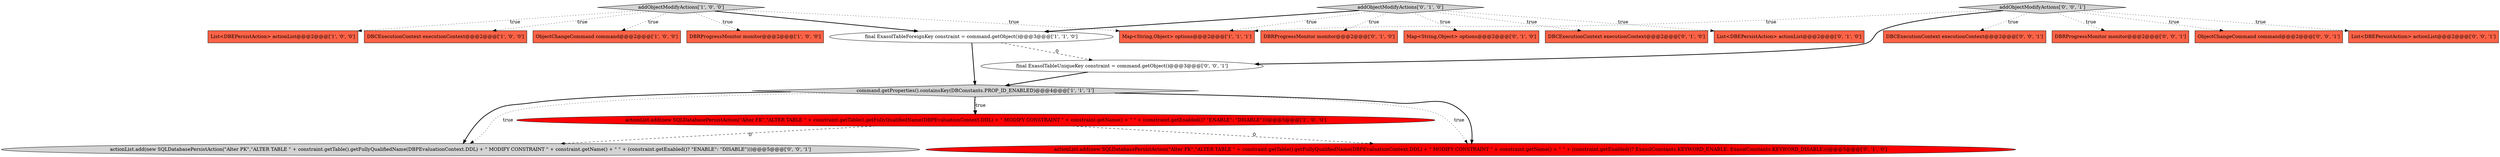 digraph {
4 [style = filled, label = "DBCExecutionContext executionContext@@@2@@@['1', '0', '0']", fillcolor = tomato, shape = box image = "AAA0AAABBB1BBB"];
6 [style = filled, label = "ObjectChangeCommand command@@@2@@@['1', '0', '0']", fillcolor = tomato, shape = box image = "AAA0AAABBB1BBB"];
0 [style = filled, label = "addObjectModifyActions['1', '0', '0']", fillcolor = lightgray, shape = diamond image = "AAA0AAABBB1BBB"];
3 [style = filled, label = "actionList.add(new SQLDatabasePersistAction(\"Alter FK\",\"ALTER TABLE \" + constraint.getTable().getFullyQualifiedName(DBPEvaluationContext.DDL) + \" MODIFY CONSTRAINT \" + constraint.getName() + \" \" + (constraint.getEnabled()? \"ENABLE\": \"DISABLE\")))@@@5@@@['1', '0', '0']", fillcolor = red, shape = ellipse image = "AAA1AAABBB1BBB"];
11 [style = filled, label = "addObjectModifyActions['0', '1', '0']", fillcolor = lightgray, shape = diamond image = "AAA0AAABBB2BBB"];
15 [style = filled, label = "DBCExecutionContext executionContext@@@2@@@['0', '0', '1']", fillcolor = tomato, shape = box image = "AAA0AAABBB3BBB"];
13 [style = filled, label = "DBRProgressMonitor monitor@@@2@@@['0', '1', '0']", fillcolor = tomato, shape = box image = "AAA0AAABBB2BBB"];
2 [style = filled, label = "DBRProgressMonitor monitor@@@2@@@['1', '0', '0']", fillcolor = tomato, shape = box image = "AAA0AAABBB1BBB"];
7 [style = filled, label = "Map<String,Object> options@@@2@@@['1', '1', '1']", fillcolor = tomato, shape = box image = "AAA0AAABBB1BBB"];
19 [style = filled, label = "DBRProgressMonitor monitor@@@2@@@['0', '0', '1']", fillcolor = tomato, shape = box image = "AAA0AAABBB3BBB"];
21 [style = filled, label = "addObjectModifyActions['0', '0', '1']", fillcolor = lightgray, shape = diamond image = "AAA0AAABBB3BBB"];
18 [style = filled, label = "ObjectChangeCommand command@@@2@@@['0', '0', '1']", fillcolor = tomato, shape = box image = "AAA0AAABBB3BBB"];
17 [style = filled, label = "actionList.add(new SQLDatabasePersistAction(\"Alter PK\",\"ALTER TABLE \" + constraint.getTable().getFullyQualifiedName(DBPEvaluationContext.DDL) + \" MODIFY CONSTRAINT \" + constraint.getName() + \" \" + (constraint.getEnabled()? \"ENABLE\": \"DISABLE\")))@@@5@@@['0', '0', '1']", fillcolor = lightgray, shape = ellipse image = "AAA0AAABBB3BBB"];
20 [style = filled, label = "final ExasolTableUniqueKey constraint = command.getObject()@@@3@@@['0', '0', '1']", fillcolor = white, shape = ellipse image = "AAA0AAABBB3BBB"];
9 [style = filled, label = "Map<String,Object> options@@@2@@@['0', '1', '0']", fillcolor = tomato, shape = box image = "AAA0AAABBB2BBB"];
8 [style = filled, label = "final ExasolTableForeignKey constraint = command.getObject()@@@3@@@['1', '1', '0']", fillcolor = white, shape = ellipse image = "AAA0AAABBB1BBB"];
1 [style = filled, label = "command.getProperties().containsKey(DBConstants.PROP_ID_ENABLED)@@@4@@@['1', '1', '1']", fillcolor = lightgray, shape = diamond image = "AAA0AAABBB1BBB"];
16 [style = filled, label = "List<DBEPersistAction> actionList@@@2@@@['0', '0', '1']", fillcolor = tomato, shape = box image = "AAA0AAABBB3BBB"];
12 [style = filled, label = "DBCExecutionContext executionContext@@@2@@@['0', '1', '0']", fillcolor = tomato, shape = box image = "AAA0AAABBB2BBB"];
10 [style = filled, label = "actionList.add(new SQLDatabasePersistAction(\"Alter FK\",\"ALTER TABLE \" + constraint.getTable().getFullyQualifiedName(DBPEvaluationContext.DDL) + \" MODIFY CONSTRAINT \" + constraint.getName() + \" \" + (constraint.getEnabled()? ExasolConstants.KEYWORD_ENABLE: ExasolConstants.KEYWORD_DISABLE)))@@@5@@@['0', '1', '0']", fillcolor = red, shape = ellipse image = "AAA1AAABBB2BBB"];
5 [style = filled, label = "List<DBEPersistAction> actionList@@@2@@@['1', '0', '0']", fillcolor = tomato, shape = box image = "AAA0AAABBB1BBB"];
14 [style = filled, label = "List<DBEPersistAction> actionList@@@2@@@['0', '1', '0']", fillcolor = tomato, shape = box image = "AAA0AAABBB2BBB"];
11->7 [style = dotted, label="true"];
3->17 [style = dashed, label="0"];
0->5 [style = dotted, label="true"];
1->10 [style = dotted, label="true"];
1->17 [style = dotted, label="true"];
21->15 [style = dotted, label="true"];
21->18 [style = dotted, label="true"];
0->4 [style = dotted, label="true"];
11->12 [style = dotted, label="true"];
8->20 [style = dashed, label="0"];
11->14 [style = dotted, label="true"];
1->3 [style = bold, label=""];
11->9 [style = dotted, label="true"];
11->13 [style = dotted, label="true"];
20->1 [style = bold, label=""];
0->6 [style = dotted, label="true"];
1->17 [style = bold, label=""];
1->3 [style = dotted, label="true"];
8->1 [style = bold, label=""];
21->20 [style = bold, label=""];
21->19 [style = dotted, label="true"];
21->7 [style = dotted, label="true"];
0->8 [style = bold, label=""];
11->8 [style = bold, label=""];
3->10 [style = dashed, label="0"];
0->2 [style = dotted, label="true"];
21->16 [style = dotted, label="true"];
1->10 [style = bold, label=""];
0->7 [style = dotted, label="true"];
}
